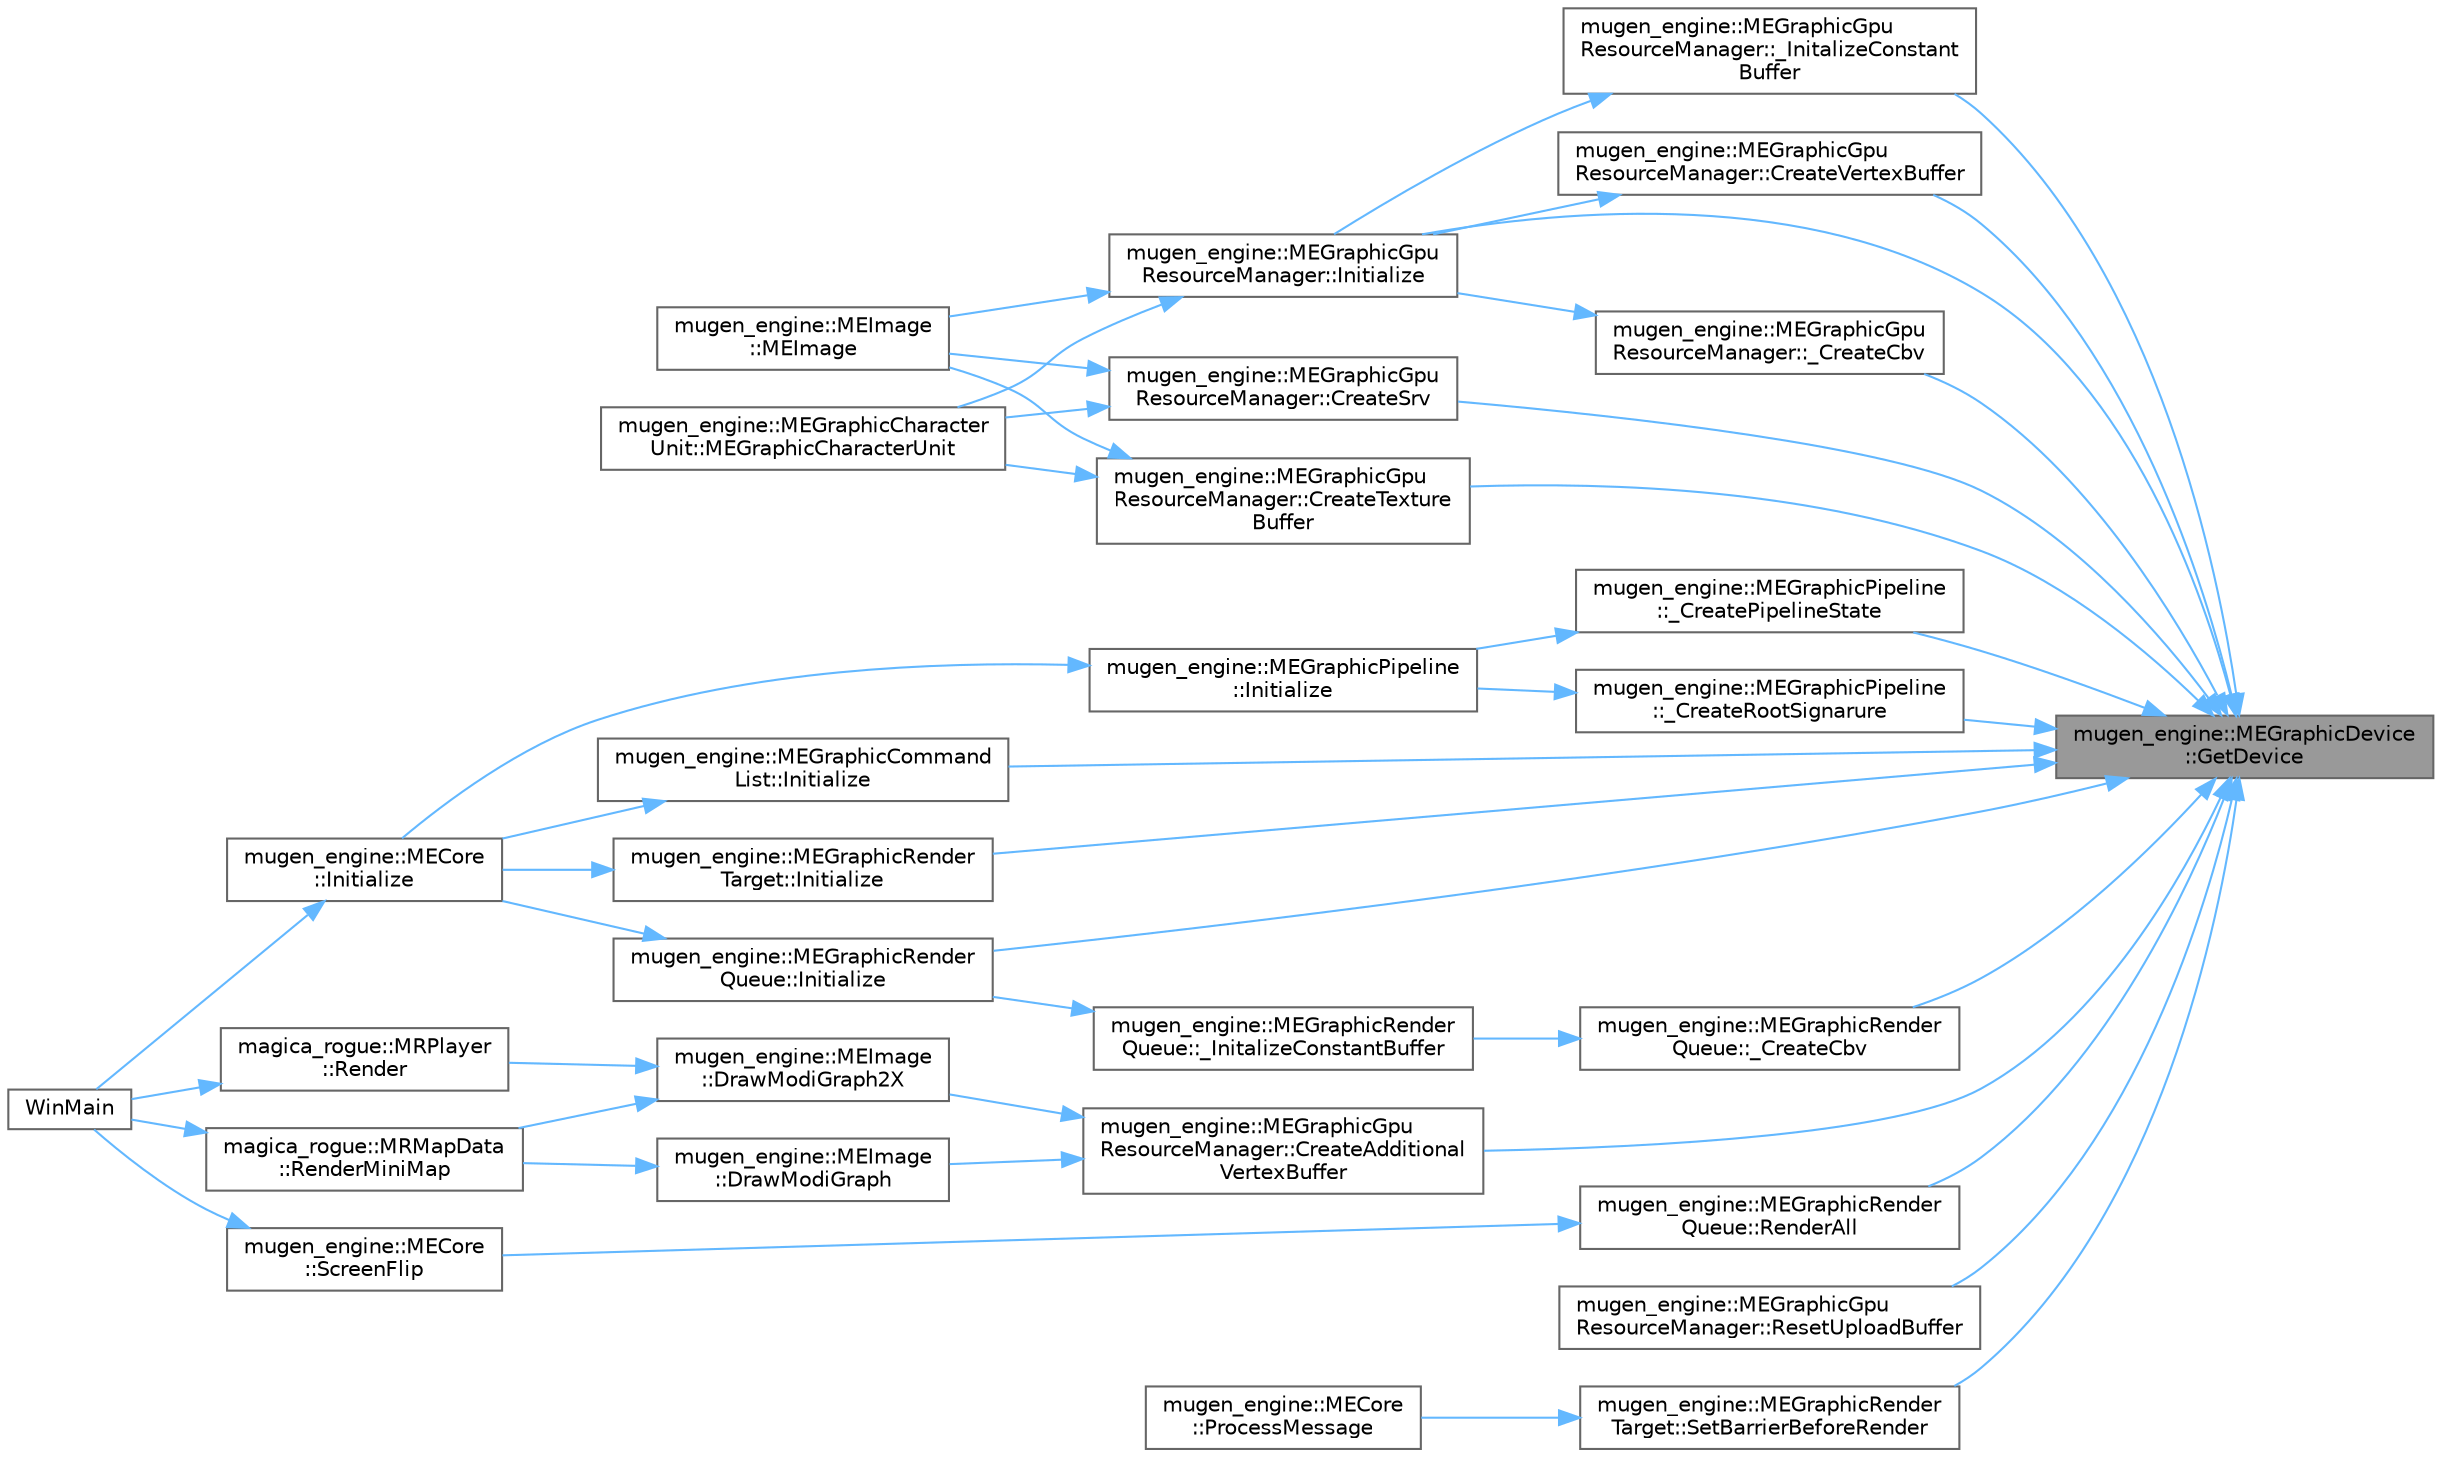 digraph "mugen_engine::MEGraphicDevice::GetDevice"
{
 // LATEX_PDF_SIZE
  bgcolor="transparent";
  edge [fontname=Helvetica,fontsize=10,labelfontname=Helvetica,labelfontsize=10];
  node [fontname=Helvetica,fontsize=10,shape=box,height=0.2,width=0.4];
  rankdir="RL";
  Node1 [id="Node000001",label="mugen_engine::MEGraphicDevice\l::GetDevice",height=0.2,width=0.4,color="gray40", fillcolor="grey60", style="filled", fontcolor="black",tooltip="デバイスの生ポインタを取得"];
  Node1 -> Node2 [id="edge1_Node000001_Node000002",dir="back",color="steelblue1",style="solid",tooltip=" "];
  Node2 [id="Node000002",label="mugen_engine::MEGraphicGpu\lResourceManager::_CreateCbv",height=0.2,width=0.4,color="grey40", fillcolor="white", style="filled",URL="$classmugen__engine_1_1_m_e_graphic_gpu_resource_manager.html#abc6d485209c321078e3bfbc7862a444e",tooltip="指定したインデックスにCBVを構築する"];
  Node2 -> Node3 [id="edge2_Node000002_Node000003",dir="back",color="steelblue1",style="solid",tooltip=" "];
  Node3 [id="Node000003",label="mugen_engine::MEGraphicGpu\lResourceManager::Initialize",height=0.2,width=0.4,color="grey40", fillcolor="white", style="filled",URL="$classmugen__engine_1_1_m_e_graphic_gpu_resource_manager.html#a18292f9a7bd0b28e3e3c3dd0ac7a7266",tooltip="初期化"];
  Node3 -> Node4 [id="edge3_Node000003_Node000004",dir="back",color="steelblue1",style="solid",tooltip=" "];
  Node4 [id="Node000004",label="mugen_engine::MEGraphicCharacter\lUnit::MEGraphicCharacterUnit",height=0.2,width=0.4,color="grey40", fillcolor="white", style="filled",URL="$classmugen__engine_1_1_m_e_graphic_character_unit.html#a4e3fbde71aca17b132cca6be27122280",tooltip="コンストラクタ"];
  Node3 -> Node5 [id="edge4_Node000003_Node000005",dir="back",color="steelblue1",style="solid",tooltip=" "];
  Node5 [id="Node000005",label="mugen_engine::MEImage\l::MEImage",height=0.2,width=0.4,color="grey40", fillcolor="white", style="filled",URL="$classmugen__engine_1_1_m_e_image.html#a0bb8d6abdd47e3382dc51ac93c0a92b9",tooltip="コンストラクタ"];
  Node1 -> Node6 [id="edge5_Node000001_Node000006",dir="back",color="steelblue1",style="solid",tooltip=" "];
  Node6 [id="Node000006",label="mugen_engine::MEGraphicRender\lQueue::_CreateCbv",height=0.2,width=0.4,color="grey40", fillcolor="white", style="filled",URL="$classmugen__engine_1_1_m_e_graphic_render_queue.html#aa8f4c7c01cbe1621c331f6232dd48121",tooltip="指定したインデックスにCBVを構築する"];
  Node6 -> Node7 [id="edge6_Node000006_Node000007",dir="back",color="steelblue1",style="solid",tooltip=" "];
  Node7 [id="Node000007",label="mugen_engine::MEGraphicRender\lQueue::_InitalizeConstantBuffer",height=0.2,width=0.4,color="grey40", fillcolor="white", style="filled",URL="$classmugen__engine_1_1_m_e_graphic_render_queue.html#a748be9c665e157b955a496e76d0a5605",tooltip="定数バッファを確保する"];
  Node7 -> Node8 [id="edge7_Node000007_Node000008",dir="back",color="steelblue1",style="solid",tooltip=" "];
  Node8 [id="Node000008",label="mugen_engine::MEGraphicRender\lQueue::Initialize",height=0.2,width=0.4,color="grey40", fillcolor="white", style="filled",URL="$classmugen__engine_1_1_m_e_graphic_render_queue.html#a94c9e4b10ad9f04f87a517f85d868bfa",tooltip="初期化"];
  Node8 -> Node9 [id="edge8_Node000008_Node000009",dir="back",color="steelblue1",style="solid",tooltip=" "];
  Node9 [id="Node000009",label="mugen_engine::MECore\l::Initialize",height=0.2,width=0.4,color="grey40", fillcolor="white", style="filled",URL="$classmugen__engine_1_1_m_e_core.html#a5c11ae146be6ee69d4b66f2f44d1b984",tooltip="最初に必ず呼び出す初期化処理"];
  Node9 -> Node10 [id="edge9_Node000009_Node000010",dir="back",color="steelblue1",style="solid",tooltip=" "];
  Node10 [id="Node000010",label="WinMain",height=0.2,width=0.4,color="grey40", fillcolor="white", style="filled",URL="$main_8cpp.html#aa9f5bde5a38da1ef0ae63e9a5a567411",tooltip=" "];
  Node1 -> Node11 [id="edge10_Node000001_Node000011",dir="back",color="steelblue1",style="solid",tooltip=" "];
  Node11 [id="Node000011",label="mugen_engine::MEGraphicPipeline\l::_CreatePipelineState",height=0.2,width=0.4,color="grey40", fillcolor="white", style="filled",URL="$classmugen__engine_1_1_m_e_graphic_pipeline.html#abc127052ba3e90b694b7c4d40d034225",tooltip="パイプラインステートの作成"];
  Node11 -> Node12 [id="edge11_Node000011_Node000012",dir="back",color="steelblue1",style="solid",tooltip=" "];
  Node12 [id="Node000012",label="mugen_engine::MEGraphicPipeline\l::Initialize",height=0.2,width=0.4,color="grey40", fillcolor="white", style="filled",URL="$classmugen__engine_1_1_m_e_graphic_pipeline.html#ac921b3426c1ae880bb12ea67de2154ae",tooltip="初期化"];
  Node12 -> Node9 [id="edge12_Node000012_Node000009",dir="back",color="steelblue1",style="solid",tooltip=" "];
  Node1 -> Node13 [id="edge13_Node000001_Node000013",dir="back",color="steelblue1",style="solid",tooltip=" "];
  Node13 [id="Node000013",label="mugen_engine::MEGraphicPipeline\l::_CreateRootSignarure",height=0.2,width=0.4,color="grey40", fillcolor="white", style="filled",URL="$classmugen__engine_1_1_m_e_graphic_pipeline.html#a72202b58cf14a895104ffdb0aae5f5a3",tooltip="ルートシグネチャの作成"];
  Node13 -> Node12 [id="edge14_Node000013_Node000012",dir="back",color="steelblue1",style="solid",tooltip=" "];
  Node1 -> Node14 [id="edge15_Node000001_Node000014",dir="back",color="steelblue1",style="solid",tooltip=" "];
  Node14 [id="Node000014",label="mugen_engine::MEGraphicGpu\lResourceManager::_InitalizeConstant\lBuffer",height=0.2,width=0.4,color="grey40", fillcolor="white", style="filled",URL="$classmugen__engine_1_1_m_e_graphic_gpu_resource_manager.html#a15c0ac9fb35f01fd62c12a6cfecedb47",tooltip="定数バッファを確保する"];
  Node14 -> Node3 [id="edge16_Node000014_Node000003",dir="back",color="steelblue1",style="solid",tooltip=" "];
  Node1 -> Node15 [id="edge17_Node000001_Node000015",dir="back",color="steelblue1",style="solid",tooltip=" "];
  Node15 [id="Node000015",label="mugen_engine::MEGraphicGpu\lResourceManager::CreateAdditional\lVertexBuffer",height=0.2,width=0.4,color="grey40", fillcolor="white", style="filled",URL="$classmugen__engine_1_1_m_e_graphic_gpu_resource_manager.html#a628babc668697ba5e2d114f488eb0a5d",tooltip="追加の頂点バッファの作成"];
  Node15 -> Node16 [id="edge18_Node000015_Node000016",dir="back",color="steelblue1",style="solid",tooltip=" "];
  Node16 [id="Node000016",label="mugen_engine::MEImage\l::DrawModiGraph",height=0.2,width=0.4,color="grey40", fillcolor="white", style="filled",URL="$classmugen__engine_1_1_m_e_image.html#a5b46151651eb87222501fcda2a1dc509",tooltip="自由に4頂点を指定して描画する"];
  Node16 -> Node17 [id="edge19_Node000016_Node000017",dir="back",color="steelblue1",style="solid",tooltip=" "];
  Node17 [id="Node000017",label="magica_rogue::MRMapData\l::RenderMiniMap",height=0.2,width=0.4,color="grey40", fillcolor="white", style="filled",URL="$classmagica__rogue_1_1_m_r_map_data.html#ada21e0dc70b03ec6bd368d2c79b6d3fa",tooltip="ミニマップを描画"];
  Node17 -> Node10 [id="edge20_Node000017_Node000010",dir="back",color="steelblue1",style="solid",tooltip=" "];
  Node15 -> Node18 [id="edge21_Node000015_Node000018",dir="back",color="steelblue1",style="solid",tooltip=" "];
  Node18 [id="Node000018",label="mugen_engine::MEImage\l::DrawModiGraph2X",height=0.2,width=0.4,color="grey40", fillcolor="white", style="filled",URL="$classmugen__engine_1_1_m_e_image.html#a90d318e0735d4c605f6ea407b9dd32a0",tooltip="2倍換算で自由に4頂点を指定して描画する"];
  Node18 -> Node19 [id="edge22_Node000018_Node000019",dir="back",color="steelblue1",style="solid",tooltip=" "];
  Node19 [id="Node000019",label="magica_rogue::MRPlayer\l::Render",height=0.2,width=0.4,color="grey40", fillcolor="white", style="filled",URL="$classmagica__rogue_1_1_m_r_player.html#a703b50d4ad2cf05bc07c5041bc97907b",tooltip="描画"];
  Node19 -> Node10 [id="edge23_Node000019_Node000010",dir="back",color="steelblue1",style="solid",tooltip=" "];
  Node18 -> Node17 [id="edge24_Node000018_Node000017",dir="back",color="steelblue1",style="solid",tooltip=" "];
  Node1 -> Node20 [id="edge25_Node000001_Node000020",dir="back",color="steelblue1",style="solid",tooltip=" "];
  Node20 [id="Node000020",label="mugen_engine::MEGraphicGpu\lResourceManager::CreateSrv",height=0.2,width=0.4,color="grey40", fillcolor="white", style="filled",URL="$classmugen__engine_1_1_m_e_graphic_gpu_resource_manager.html#ae1a25f50192f4a47df95f85d9420bf19",tooltip="指定したインデックスにフォーマットを参考にSRVを構築する"];
  Node20 -> Node4 [id="edge26_Node000020_Node000004",dir="back",color="steelblue1",style="solid",tooltip=" "];
  Node20 -> Node5 [id="edge27_Node000020_Node000005",dir="back",color="steelblue1",style="solid",tooltip=" "];
  Node1 -> Node21 [id="edge28_Node000001_Node000021",dir="back",color="steelblue1",style="solid",tooltip=" "];
  Node21 [id="Node000021",label="mugen_engine::MEGraphicGpu\lResourceManager::CreateTexture\lBuffer",height=0.2,width=0.4,color="grey40", fillcolor="white", style="filled",URL="$classmugen__engine_1_1_m_e_graphic_gpu_resource_manager.html#ac7326c5e2f2982b9ce05ca2e1173cd34",tooltip="テクスチャのバッファを作成する"];
  Node21 -> Node4 [id="edge29_Node000021_Node000004",dir="back",color="steelblue1",style="solid",tooltip=" "];
  Node21 -> Node5 [id="edge30_Node000021_Node000005",dir="back",color="steelblue1",style="solid",tooltip=" "];
  Node1 -> Node22 [id="edge31_Node000001_Node000022",dir="back",color="steelblue1",style="solid",tooltip=" "];
  Node22 [id="Node000022",label="mugen_engine::MEGraphicGpu\lResourceManager::CreateVertexBuffer",height=0.2,width=0.4,color="grey40", fillcolor="white", style="filled",URL="$classmugen__engine_1_1_m_e_graphic_gpu_resource_manager.html#ac7aab3b4314e258a876c5249b485e4ca",tooltip="頂点バッファの作成"];
  Node22 -> Node3 [id="edge32_Node000022_Node000003",dir="back",color="steelblue1",style="solid",tooltip=" "];
  Node1 -> Node23 [id="edge33_Node000001_Node000023",dir="back",color="steelblue1",style="solid",tooltip=" "];
  Node23 [id="Node000023",label="mugen_engine::MEGraphicCommand\lList::Initialize",height=0.2,width=0.4,color="grey40", fillcolor="white", style="filled",URL="$classmugen__engine_1_1_m_e_graphic_command_list.html#a935dcfea53ae69c69f732e40eb04d0da",tooltip="初期化"];
  Node23 -> Node9 [id="edge34_Node000023_Node000009",dir="back",color="steelblue1",style="solid",tooltip=" "];
  Node1 -> Node24 [id="edge35_Node000001_Node000024",dir="back",color="steelblue1",style="solid",tooltip=" "];
  Node24 [id="Node000024",label="mugen_engine::MEGraphicRender\lTarget::Initialize",height=0.2,width=0.4,color="grey40", fillcolor="white", style="filled",URL="$classmugen__engine_1_1_m_e_graphic_render_target.html#a5d2d2e522feacbbe565d9c38aa8b229b",tooltip="初期化"];
  Node24 -> Node9 [id="edge36_Node000024_Node000009",dir="back",color="steelblue1",style="solid",tooltip=" "];
  Node1 -> Node3 [id="edge37_Node000001_Node000003",dir="back",color="steelblue1",style="solid",tooltip=" "];
  Node1 -> Node8 [id="edge38_Node000001_Node000008",dir="back",color="steelblue1",style="solid",tooltip=" "];
  Node1 -> Node25 [id="edge39_Node000001_Node000025",dir="back",color="steelblue1",style="solid",tooltip=" "];
  Node25 [id="Node000025",label="mugen_engine::MEGraphicRender\lQueue::RenderAll",height=0.2,width=0.4,color="grey40", fillcolor="white", style="filled",URL="$classmugen__engine_1_1_m_e_graphic_render_queue.html#a7d5acd8d695b20b11be0dd1b002ed694",tooltip="予約した描画を行う"];
  Node25 -> Node26 [id="edge40_Node000025_Node000026",dir="back",color="steelblue1",style="solid",tooltip=" "];
  Node26 [id="Node000026",label="mugen_engine::MECore\l::ScreenFlip",height=0.2,width=0.4,color="grey40", fillcolor="white", style="filled",URL="$classmugen__engine_1_1_m_e_core.html#a29c86d9bd9b6506ac15fb8a97e27e3e1",tooltip="描画結果を画面に反映させる"];
  Node26 -> Node10 [id="edge41_Node000026_Node000010",dir="back",color="steelblue1",style="solid",tooltip=" "];
  Node1 -> Node27 [id="edge42_Node000001_Node000027",dir="back",color="steelblue1",style="solid",tooltip=" "];
  Node27 [id="Node000027",label="mugen_engine::MEGraphicGpu\lResourceManager::ResetUploadBuffer",height=0.2,width=0.4,color="grey40", fillcolor="white", style="filled",URL="$classmugen__engine_1_1_m_e_graphic_gpu_resource_manager.html#a71d9e52f9453da796cb23ccc2ae189e9",tooltip="アップロード用のバッファを再設定する"];
  Node1 -> Node28 [id="edge43_Node000001_Node000028",dir="back",color="steelblue1",style="solid",tooltip=" "];
  Node28 [id="Node000028",label="mugen_engine::MEGraphicRender\lTarget::SetBarrierBeforeRender",height=0.2,width=0.4,color="grey40", fillcolor="white", style="filled",URL="$classmugen__engine_1_1_m_e_graphic_render_target.html#af4af93f98257ad2ce73ff834430fe0de",tooltip="描画前バリア"];
  Node28 -> Node29 [id="edge44_Node000028_Node000029",dir="back",color="steelblue1",style="solid",tooltip=" "];
  Node29 [id="Node000029",label="mugen_engine::MECore\l::ProcessMessage",height=0.2,width=0.4,color="grey40", fillcolor="white", style="filled",URL="$classmugen__engine_1_1_m_e_core.html#ac0ed52db525aae4982979c445e4d3c5e",tooltip="システムのメッセージを処理する"];
}
